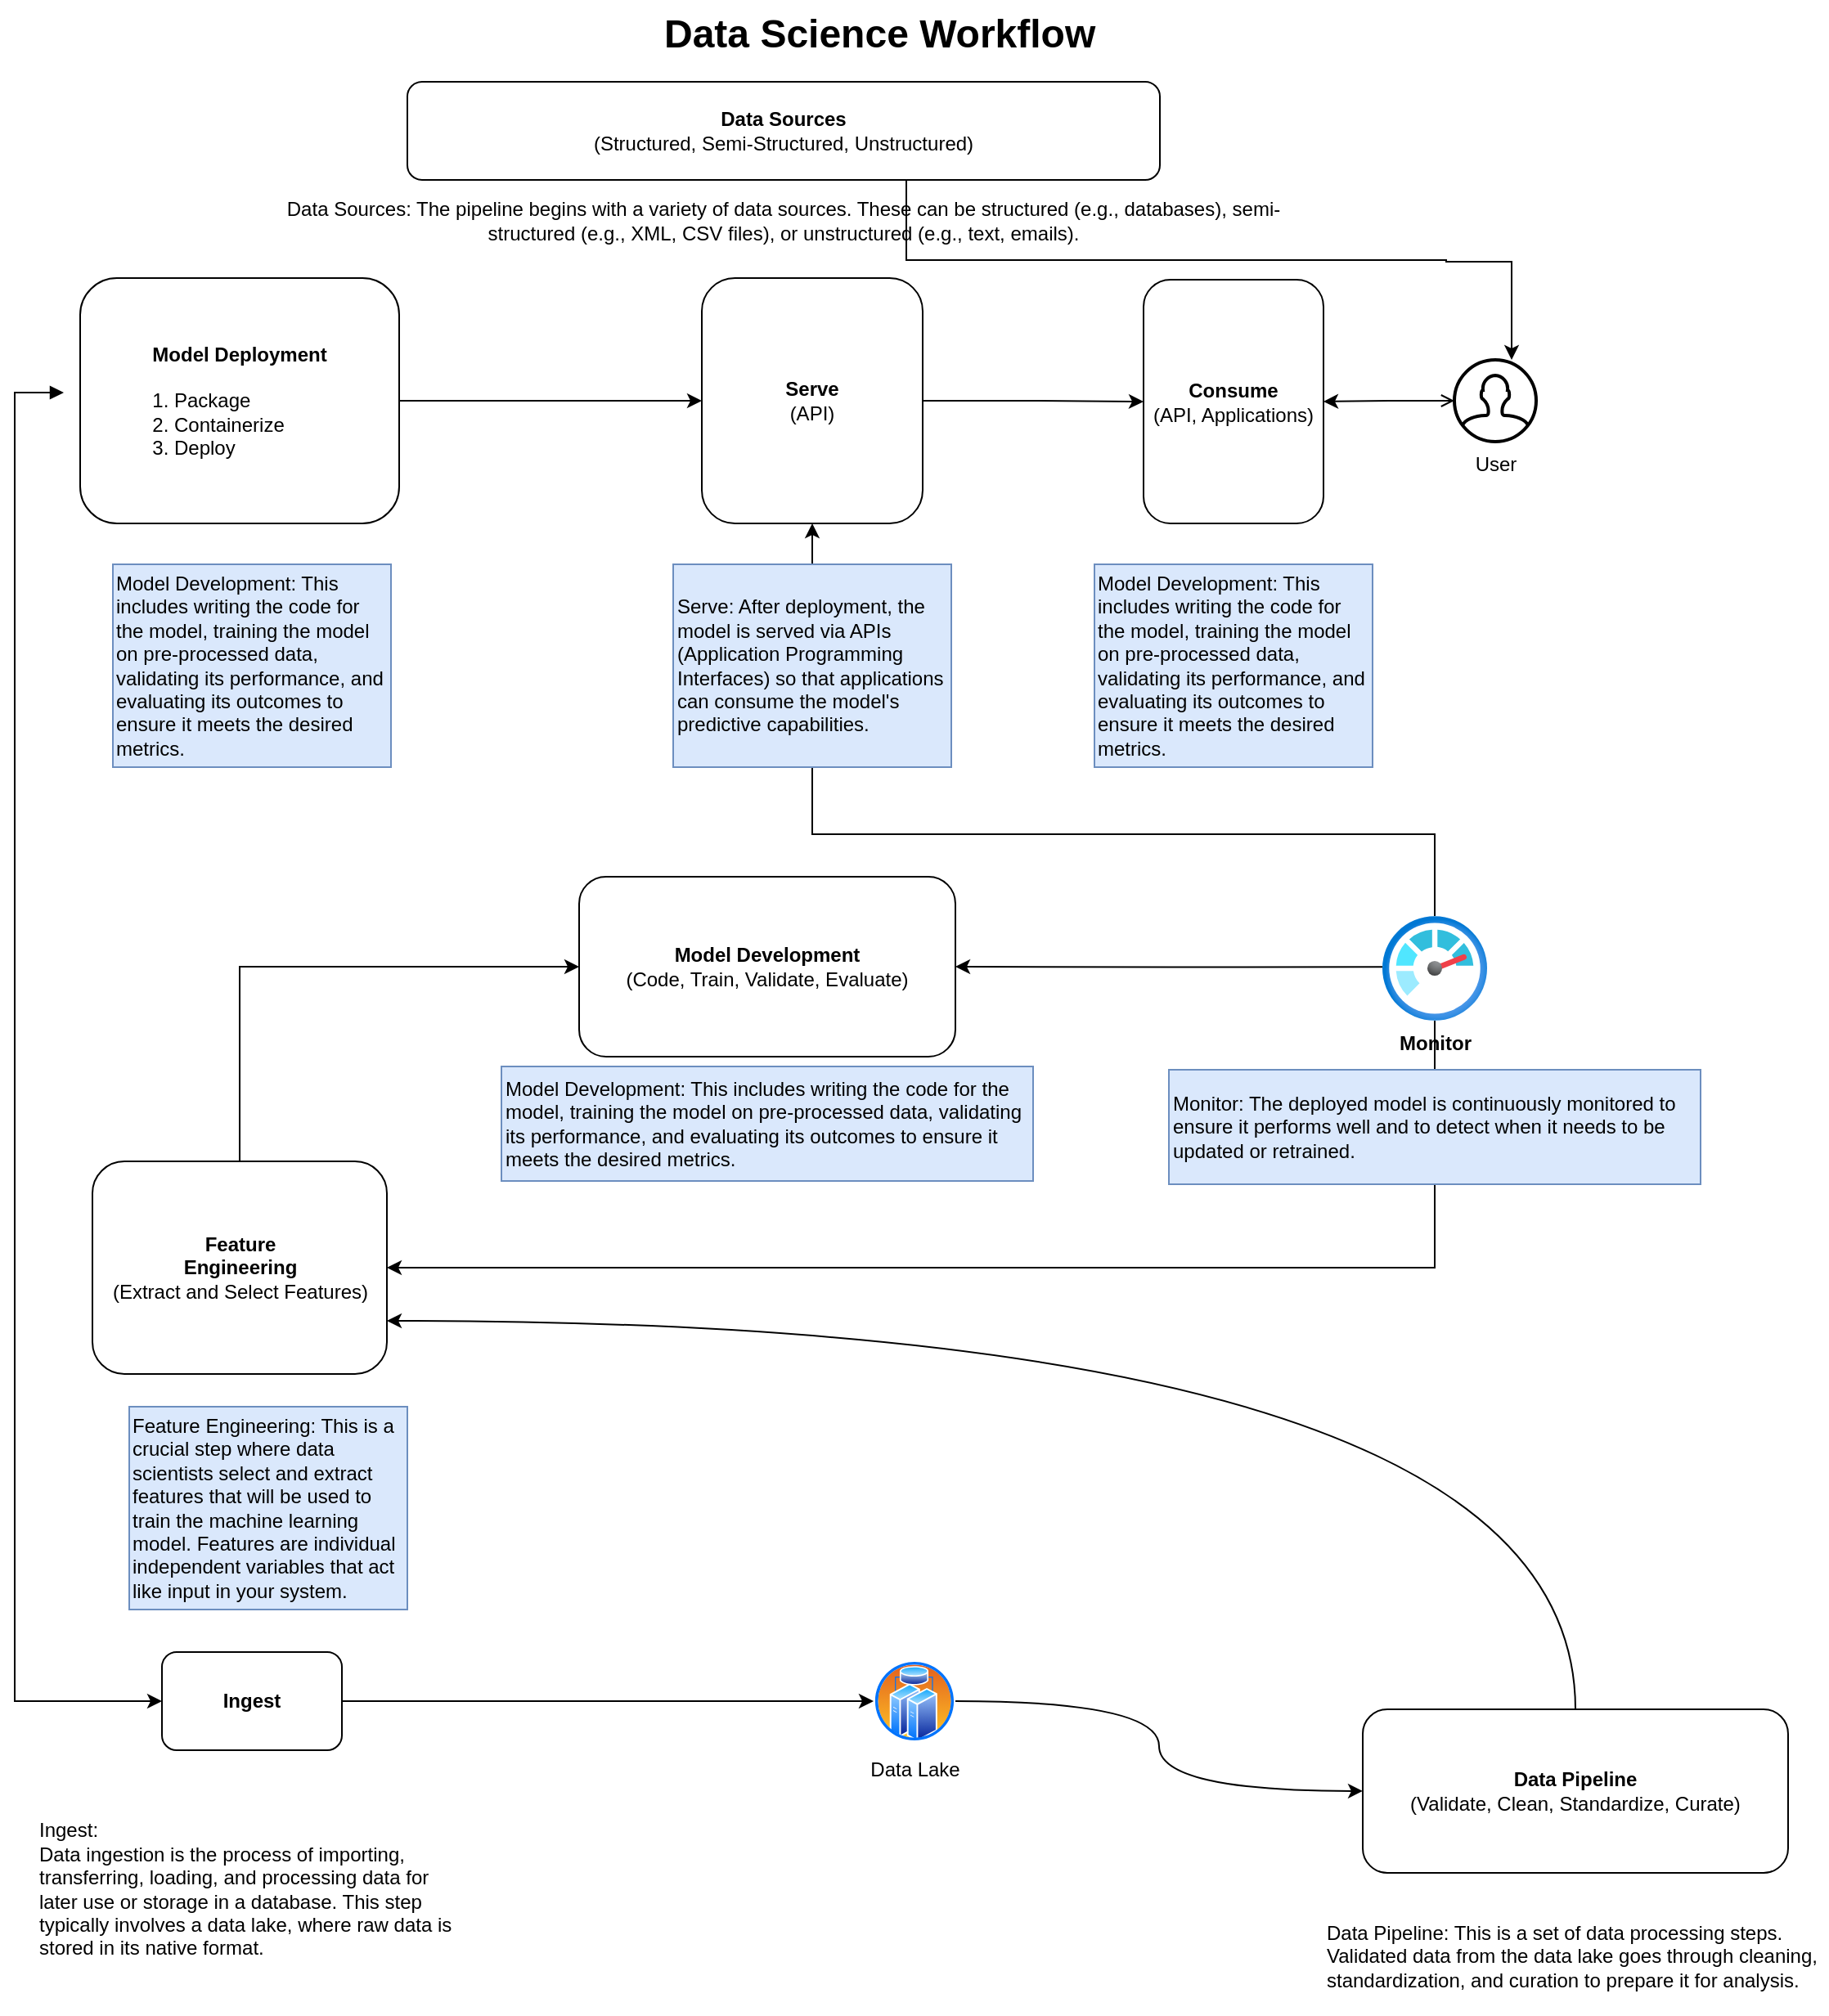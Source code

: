 <mxfile version="24.2.5" type="github">
  <diagram name="Seite-1" id="fTFykLj2f5kGOEzCg6G0">
    <mxGraphModel dx="2514" dy="1019" grid="1" gridSize="10" guides="1" tooltips="1" connect="1" arrows="1" fold="1" page="1" pageScale="1" pageWidth="827" pageHeight="1169" math="0" shadow="0">
      <root>
        <mxCell id="0" />
        <mxCell id="1" parent="0" />
        <mxCell id="8dWeRQJoe6eqsGYIArm2-1" value="&lt;b&gt;Data Sources&lt;/b&gt;&lt;div&gt;(Structured, Semi-Structured, Unstructured)&lt;/div&gt;" style="rounded=1;whiteSpace=wrap;html=1;labelBackgroundColor=none;" parent="1" vertex="1">
          <mxGeometry x="80" y="90" width="460" height="60" as="geometry" />
        </mxCell>
        <mxCell id="8dWeRQJoe6eqsGYIArm2-2" value="" style="edgeStyle=orthogonalEdgeStyle;rounded=0;orthogonalLoop=1;jettySize=auto;html=1;exitX=0.5;exitY=1;exitDx=0;exitDy=0;labelBackgroundColor=none;fontColor=default;" parent="1" source="8dWeRQJoe6eqsGYIArm2-1" target="8dWeRQJoe6eqsGYIArm2-5" edge="1">
          <mxGeometry relative="1" as="geometry">
            <mxPoint x="385" y="139" as="sourcePoint" />
            <Array as="points">
              <mxPoint x="385" y="150" />
              <mxPoint x="385" y="199" />
              <mxPoint x="715" y="199" />
              <mxPoint x="715" y="200" />
              <mxPoint x="755" y="200" />
            </Array>
          </mxGeometry>
        </mxCell>
        <mxCell id="8dWeRQJoe6eqsGYIArm2-3" value="&lt;b&gt;Consume&lt;/b&gt;&lt;div&gt;(API, Applications)&lt;/div&gt;" style="rounded=1;whiteSpace=wrap;html=1;labelBackgroundColor=none;" parent="1" vertex="1">
          <mxGeometry x="530" y="211" width="110" height="149" as="geometry" />
        </mxCell>
        <mxCell id="8dWeRQJoe6eqsGYIArm2-4" value="" style="edgeStyle=orthogonalEdgeStyle;rounded=0;orthogonalLoop=1;jettySize=auto;html=1;startArrow=open;startFill=0;labelBackgroundColor=none;fontColor=default;" parent="1" source="8dWeRQJoe6eqsGYIArm2-5" target="8dWeRQJoe6eqsGYIArm2-3" edge="1">
          <mxGeometry relative="1" as="geometry" />
        </mxCell>
        <mxCell id="8dWeRQJoe6eqsGYIArm2-5" value="User" style="html=1;verticalLabelPosition=bottom;align=center;labelBackgroundColor=none;verticalAlign=top;strokeWidth=2;shadow=0;dashed=0;shape=mxgraph.ios7.icons.user;" parent="1" vertex="1">
          <mxGeometry x="720" y="260" width="50" height="50" as="geometry" />
        </mxCell>
        <mxCell id="8dWeRQJoe6eqsGYIArm2-6" value="" style="edgeStyle=orthogonalEdgeStyle;rounded=0;orthogonalLoop=1;jettySize=auto;html=1;labelBackgroundColor=none;fontColor=default;" parent="1" source="8dWeRQJoe6eqsGYIArm2-7" target="8dWeRQJoe6eqsGYIArm2-3" edge="1">
          <mxGeometry relative="1" as="geometry" />
        </mxCell>
        <mxCell id="8dWeRQJoe6eqsGYIArm2-7" value="&lt;b&gt;Serve&lt;/b&gt;&lt;div&gt;(API)&lt;/div&gt;" style="rounded=1;whiteSpace=wrap;html=1;labelBackgroundColor=none;" parent="1" vertex="1">
          <mxGeometry x="260" y="210" width="135" height="150" as="geometry" />
        </mxCell>
        <mxCell id="8dWeRQJoe6eqsGYIArm2-8" value="" style="edgeStyle=orthogonalEdgeStyle;rounded=0;orthogonalLoop=1;jettySize=auto;html=1;labelBackgroundColor=none;fontColor=default;" parent="1" source="8dWeRQJoe6eqsGYIArm2-9" target="8dWeRQJoe6eqsGYIArm2-7" edge="1">
          <mxGeometry relative="1" as="geometry" />
        </mxCell>
        <mxCell id="8dWeRQJoe6eqsGYIArm2-9" value="&lt;div style=&quot;text-align: left;&quot;&gt;&lt;span style=&quot;background-color: initial;&quot;&gt;&lt;b&gt;Model&amp;nbsp;&lt;/b&gt;&lt;/span&gt;&lt;b style=&quot;background-color: initial; text-align: center;&quot;&gt;Deployment&lt;/b&gt;&lt;/div&gt;&lt;div style=&quot;&quot;&gt;&lt;b&gt;&lt;br&gt;&lt;/b&gt;&lt;/div&gt;&lt;div style=&quot;text-align: left;&quot;&gt;1. Package&lt;/div&gt;&lt;div style=&quot;text-align: left;&quot;&gt;2. Containerize&lt;/div&gt;&lt;div style=&quot;text-align: left;&quot;&gt;3. Deploy&lt;/div&gt;" style="rounded=1;whiteSpace=wrap;html=1;labelBackgroundColor=none;" parent="1" vertex="1">
          <mxGeometry x="-120" y="210" width="195" height="150" as="geometry" />
        </mxCell>
        <mxCell id="8dWeRQJoe6eqsGYIArm2-10" value="&lt;b&gt;Model Development&lt;/b&gt;&lt;div&gt;(Code, Train, Validate, Evaluate)&lt;/div&gt;" style="rounded=1;whiteSpace=wrap;html=1;labelBackgroundColor=none;" parent="1" vertex="1">
          <mxGeometry x="185" y="576" width="230" height="110" as="geometry" />
        </mxCell>
        <mxCell id="ZcU75k188BRGfQHqdnhH-12" style="edgeStyle=orthogonalEdgeStyle;rounded=0;orthogonalLoop=1;jettySize=auto;html=1;entryX=0;entryY=0.5;entryDx=0;entryDy=0;exitX=0.5;exitY=0;exitDx=0;exitDy=0;labelBackgroundColor=none;fontColor=default;" edge="1" parent="1" source="8dWeRQJoe6eqsGYIArm2-12" target="8dWeRQJoe6eqsGYIArm2-10">
          <mxGeometry relative="1" as="geometry" />
        </mxCell>
        <mxCell id="8dWeRQJoe6eqsGYIArm2-12" value="&lt;b&gt;Feature&lt;/b&gt;&lt;div&gt;&lt;b&gt;Engineering&lt;/b&gt;&lt;/div&gt;&lt;div&gt;(Extract and Select Features)&lt;/div&gt;" style="rounded=1;whiteSpace=wrap;html=1;labelBackgroundColor=none;" parent="1" vertex="1">
          <mxGeometry x="-112.5" y="750" width="180" height="130" as="geometry" />
        </mxCell>
        <mxCell id="8dWeRQJoe6eqsGYIArm2-14" value="" style="edgeStyle=orthogonalEdgeStyle;rounded=0;orthogonalLoop=1;jettySize=auto;html=1;entryX=1;entryY=0.5;entryDx=0;entryDy=0;exitX=0;exitY=0.487;exitDx=0;exitDy=0;exitPerimeter=0;labelBackgroundColor=none;fontColor=default;" parent="1" source="8dWeRQJoe6eqsGYIArm2-16" target="8dWeRQJoe6eqsGYIArm2-10" edge="1">
          <mxGeometry relative="1" as="geometry">
            <mxPoint x="395" y="624" as="targetPoint" />
            <mxPoint x="585" y="647" as="sourcePoint" />
          </mxGeometry>
        </mxCell>
        <mxCell id="ZcU75k188BRGfQHqdnhH-9" style="edgeStyle=orthogonalEdgeStyle;rounded=0;orthogonalLoop=1;jettySize=auto;html=1;entryX=0.5;entryY=1;entryDx=0;entryDy=0;labelBackgroundColor=none;fontColor=default;" edge="1" parent="1" source="8dWeRQJoe6eqsGYIArm2-16" target="8dWeRQJoe6eqsGYIArm2-7">
          <mxGeometry relative="1" as="geometry">
            <Array as="points">
              <mxPoint x="708" y="550" />
              <mxPoint x="328" y="550" />
            </Array>
          </mxGeometry>
        </mxCell>
        <mxCell id="ZcU75k188BRGfQHqdnhH-11" style="edgeStyle=orthogonalEdgeStyle;rounded=0;orthogonalLoop=1;jettySize=auto;html=1;entryX=1;entryY=0.5;entryDx=0;entryDy=0;labelBackgroundColor=none;fontColor=default;" edge="1" parent="1" source="8dWeRQJoe6eqsGYIArm2-16" target="8dWeRQJoe6eqsGYIArm2-12">
          <mxGeometry relative="1" as="geometry">
            <Array as="points">
              <mxPoint x="708" y="815" />
            </Array>
          </mxGeometry>
        </mxCell>
        <mxCell id="8dWeRQJoe6eqsGYIArm2-16" value="&lt;b&gt;Monitor&lt;/b&gt;" style="image;aspect=fixed;html=1;points=[];align=center;fontSize=12;image=img/lib/azure2/management_governance/Monitor.svg;labelBackgroundColor=none;" parent="1" vertex="1">
          <mxGeometry x="676" y="600" width="64" height="64" as="geometry" />
        </mxCell>
        <mxCell id="8dWeRQJoe6eqsGYIArm2-17" style="edgeStyle=orthogonalEdgeStyle;rounded=0;orthogonalLoop=1;jettySize=auto;html=1;entryX=1;entryY=0.75;entryDx=0;entryDy=0;exitX=0.5;exitY=0;exitDx=0;exitDy=0;labelBackgroundColor=none;fontColor=default;curved=1;" parent="1" source="8dWeRQJoe6eqsGYIArm2-18" target="8dWeRQJoe6eqsGYIArm2-12" edge="1">
          <mxGeometry relative="1" as="geometry">
            <mxPoint x="225" y="823" as="targetPoint" />
            <mxPoint x="675.1" y="1070" as="sourcePoint" />
          </mxGeometry>
        </mxCell>
        <mxCell id="8dWeRQJoe6eqsGYIArm2-18" value="&lt;b&gt;Data Pipeline&lt;/b&gt;&lt;div&gt;(Validate, Clean, Standardize, Curate)&lt;/div&gt;" style="rounded=1;whiteSpace=wrap;html=1;labelBackgroundColor=none;" parent="1" vertex="1">
          <mxGeometry x="664" y="1084.97" width="260" height="100" as="geometry" />
        </mxCell>
        <mxCell id="8dWeRQJoe6eqsGYIArm2-19" value="" style="edgeStyle=orthogonalEdgeStyle;rounded=0;orthogonalLoop=1;jettySize=auto;html=1;entryX=0;entryY=0.5;entryDx=0;entryDy=0;labelBackgroundColor=none;fontColor=default;" parent="1" source="8dWeRQJoe6eqsGYIArm2-20" target="8dWeRQJoe6eqsGYIArm2-22" edge="1">
          <mxGeometry relative="1" as="geometry">
            <mxPoint x="180" y="1115" as="targetPoint" />
          </mxGeometry>
        </mxCell>
        <mxCell id="8dWeRQJoe6eqsGYIArm2-20" value="&lt;b&gt;Ingest&lt;/b&gt;" style="rounded=1;whiteSpace=wrap;html=1;labelBackgroundColor=none;" parent="1" vertex="1">
          <mxGeometry x="-70" y="1050" width="110" height="60" as="geometry" />
        </mxCell>
        <mxCell id="8dWeRQJoe6eqsGYIArm2-21" value="" style="edgeStyle=orthogonalEdgeStyle;rounded=0;orthogonalLoop=1;jettySize=auto;html=1;curved=1;exitX=1;exitY=0.5;exitDx=0;exitDy=0;labelBackgroundColor=none;fontColor=default;entryX=0;entryY=0.5;entryDx=0;entryDy=0;" parent="1" source="8dWeRQJoe6eqsGYIArm2-22" target="8dWeRQJoe6eqsGYIArm2-18" edge="1">
          <mxGeometry relative="1" as="geometry">
            <mxPoint x="400" y="1125" as="sourcePoint" />
          </mxGeometry>
        </mxCell>
        <mxCell id="8dWeRQJoe6eqsGYIArm2-22" value="Data Lake" style="image;aspect=fixed;perimeter=ellipsePerimeter;html=1;align=center;shadow=0;dashed=0;spacingTop=3;image=img/lib/active_directory/cluster_server.svg;labelBackgroundColor=none;" parent="1" vertex="1">
          <mxGeometry x="365" y="1055" width="50" height="50" as="geometry" />
        </mxCell>
        <mxCell id="8dWeRQJoe6eqsGYIArm2-23" style="edgeStyle=orthogonalEdgeStyle;rounded=0;orthogonalLoop=1;jettySize=auto;html=1;entryX=0;entryY=0.5;entryDx=0;entryDy=0;startArrow=block;startFill=1;labelBackgroundColor=none;fontColor=default;" parent="1" target="8dWeRQJoe6eqsGYIArm2-20" edge="1">
          <mxGeometry relative="1" as="geometry">
            <mxPoint x="-130" y="280" as="sourcePoint" />
            <mxPoint x="-68" y="1192.95" as="targetPoint" />
            <Array as="points">
              <mxPoint x="-160" y="280" />
              <mxPoint x="-160" y="1080" />
            </Array>
          </mxGeometry>
        </mxCell>
        <mxCell id="8dWeRQJoe6eqsGYIArm2-24" value="&lt;h1 style=&quot;margin-top: 0px;&quot;&gt;Data Science Workflow&amp;nbsp;&lt;/h1&gt;&lt;div&gt;&lt;br&gt;&lt;/div&gt;&lt;p&gt;&lt;br&gt;&lt;/p&gt;" style="text;html=1;whiteSpace=wrap;overflow=hidden;rounded=0;labelBackgroundColor=none;" parent="1" vertex="1">
          <mxGeometry x="235" y="40" width="300" height="40" as="geometry" />
        </mxCell>
        <mxCell id="8dWeRQJoe6eqsGYIArm2-25" value="Data Sources: The pipeline begins with a variety of data sources. These can be structured (e.g., databases), semi-structured (e.g., XML, CSV files), or unstructured (e.g., text, emails)." style="text;html=1;align=center;verticalAlign=middle;whiteSpace=wrap;rounded=0;labelBackgroundColor=none;" parent="1" vertex="1">
          <mxGeometry x="-20" y="160" width="660" height="30" as="geometry" />
        </mxCell>
        <mxCell id="8dWeRQJoe6eqsGYIArm2-26" value="&lt;div style=&quot;&quot;&gt;&lt;span style=&quot;background-color: initial;&quot;&gt;Ingest:&amp;nbsp;&lt;/span&gt;&lt;/div&gt;&lt;div style=&quot;&quot;&gt;&lt;span style=&quot;background-color: initial;&quot;&gt;Data ingestion is the process of importing, transferring, loading, and processing data for later use or storage in a database. This step typically involves a data lake, where raw data is stored in its native format.&lt;/span&gt;&lt;/div&gt;" style="text;html=1;align=left;verticalAlign=middle;whiteSpace=wrap;rounded=0;labelBackgroundColor=none;" parent="1" vertex="1">
          <mxGeometry x="-147.5" y="1140" width="265" height="110" as="geometry" />
        </mxCell>
        <mxCell id="8dWeRQJoe6eqsGYIArm2-27" value="&lt;div style=&quot;&quot;&gt;Data Pipeline: This is a set of data processing steps. Validated data from the data lake goes through cleaning, standardization, and curation to prepare it for analysis.&lt;br&gt;&lt;/div&gt;" style="text;html=1;align=left;verticalAlign=middle;whiteSpace=wrap;rounded=0;labelBackgroundColor=none;" parent="1" vertex="1">
          <mxGeometry x="640" y="1201.05" width="308" height="70" as="geometry" />
        </mxCell>
        <mxCell id="8dWeRQJoe6eqsGYIArm2-29" value="&lt;div style=&quot;&quot;&gt;Model Development: This includes writing the code for the model, training the model on pre-processed data, validating its performance, and evaluating its outcomes to ensure it meets the desired metrics.&lt;br&gt;&lt;/div&gt;" style="text;html=1;align=left;verticalAlign=middle;whiteSpace=wrap;rounded=0;labelBackgroundColor=none;fillColor=#dae8fc;strokeColor=#6c8ebf;" parent="1" vertex="1">
          <mxGeometry x="137.5" y="692" width="325" height="70" as="geometry" />
        </mxCell>
        <mxCell id="8dWeRQJoe6eqsGYIArm2-30" style="edgeStyle=orthogonalEdgeStyle;rounded=0;orthogonalLoop=1;jettySize=auto;html=1;exitX=0.5;exitY=1;exitDx=0;exitDy=0;labelBackgroundColor=none;fontColor=default;" parent="1" source="8dWeRQJoe6eqsGYIArm2-29" target="8dWeRQJoe6eqsGYIArm2-29" edge="1">
          <mxGeometry relative="1" as="geometry" />
        </mxCell>
        <mxCell id="ZcU75k188BRGfQHqdnhH-1" value="&lt;div style=&quot;&quot;&gt;Model Development: This includes writing the code for the model, training the model on pre-processed data, validating its performance, and evaluating its outcomes to ensure it meets the desired metrics.&lt;br&gt;&lt;/div&gt;" style="text;html=1;align=left;verticalAlign=middle;whiteSpace=wrap;rounded=0;labelBackgroundColor=none;fillColor=#dae8fc;strokeColor=#6c8ebf;" vertex="1" parent="1">
          <mxGeometry x="-100" y="385" width="170" height="124" as="geometry" />
        </mxCell>
        <mxCell id="ZcU75k188BRGfQHqdnhH-2" value="&lt;div style=&quot;&quot;&gt;Feature Engineering: This is a crucial step where data scientists select and extract features that will be used to train the machine learning model. Features are individual independent variables that act like input in your system.&lt;br&gt;&lt;/div&gt;" style="text;html=1;align=left;verticalAlign=middle;whiteSpace=wrap;rounded=0;labelBackgroundColor=none;fillColor=#dae8fc;strokeColor=#6c8ebf;" vertex="1" parent="1">
          <mxGeometry x="-90" y="900" width="170" height="124" as="geometry" />
        </mxCell>
        <mxCell id="ZcU75k188BRGfQHqdnhH-3" value="&lt;div style=&quot;&quot;&gt;Model Development: This includes writing the code for the model, training the model on pre-processed data, validating its performance, and evaluating its outcomes to ensure it meets the desired metrics.&lt;br&gt;&lt;/div&gt;" style="text;html=1;align=left;verticalAlign=middle;whiteSpace=wrap;rounded=0;labelBackgroundColor=none;fillColor=#dae8fc;strokeColor=#6c8ebf;" vertex="1" parent="1">
          <mxGeometry x="500" y="385" width="170" height="124" as="geometry" />
        </mxCell>
        <mxCell id="ZcU75k188BRGfQHqdnhH-4" value="&lt;div style=&quot;&quot;&gt;Serve: After deployment, the model is served via APIs (Application Programming Interfaces) so that applications can consume the model&#39;s predictive capabilities.&lt;br&gt;&lt;/div&gt;" style="text;html=1;align=left;verticalAlign=middle;whiteSpace=wrap;rounded=0;labelBackgroundColor=none;fillColor=#dae8fc;strokeColor=#6c8ebf;" vertex="1" parent="1">
          <mxGeometry x="242.5" y="385" width="170" height="124" as="geometry" />
        </mxCell>
        <mxCell id="ZcU75k188BRGfQHqdnhH-14" value="&lt;div style=&quot;&quot;&gt;Monitor: The deployed model is continuously monitored to ensure it performs well and to detect when it needs to be updated or retrained.&lt;br&gt;&lt;/div&gt;" style="text;html=1;align=left;verticalAlign=middle;whiteSpace=wrap;rounded=0;labelBackgroundColor=none;fillColor=#dae8fc;strokeColor=#6c8ebf;" vertex="1" parent="1">
          <mxGeometry x="545.5" y="694" width="325" height="70" as="geometry" />
        </mxCell>
      </root>
    </mxGraphModel>
  </diagram>
</mxfile>

